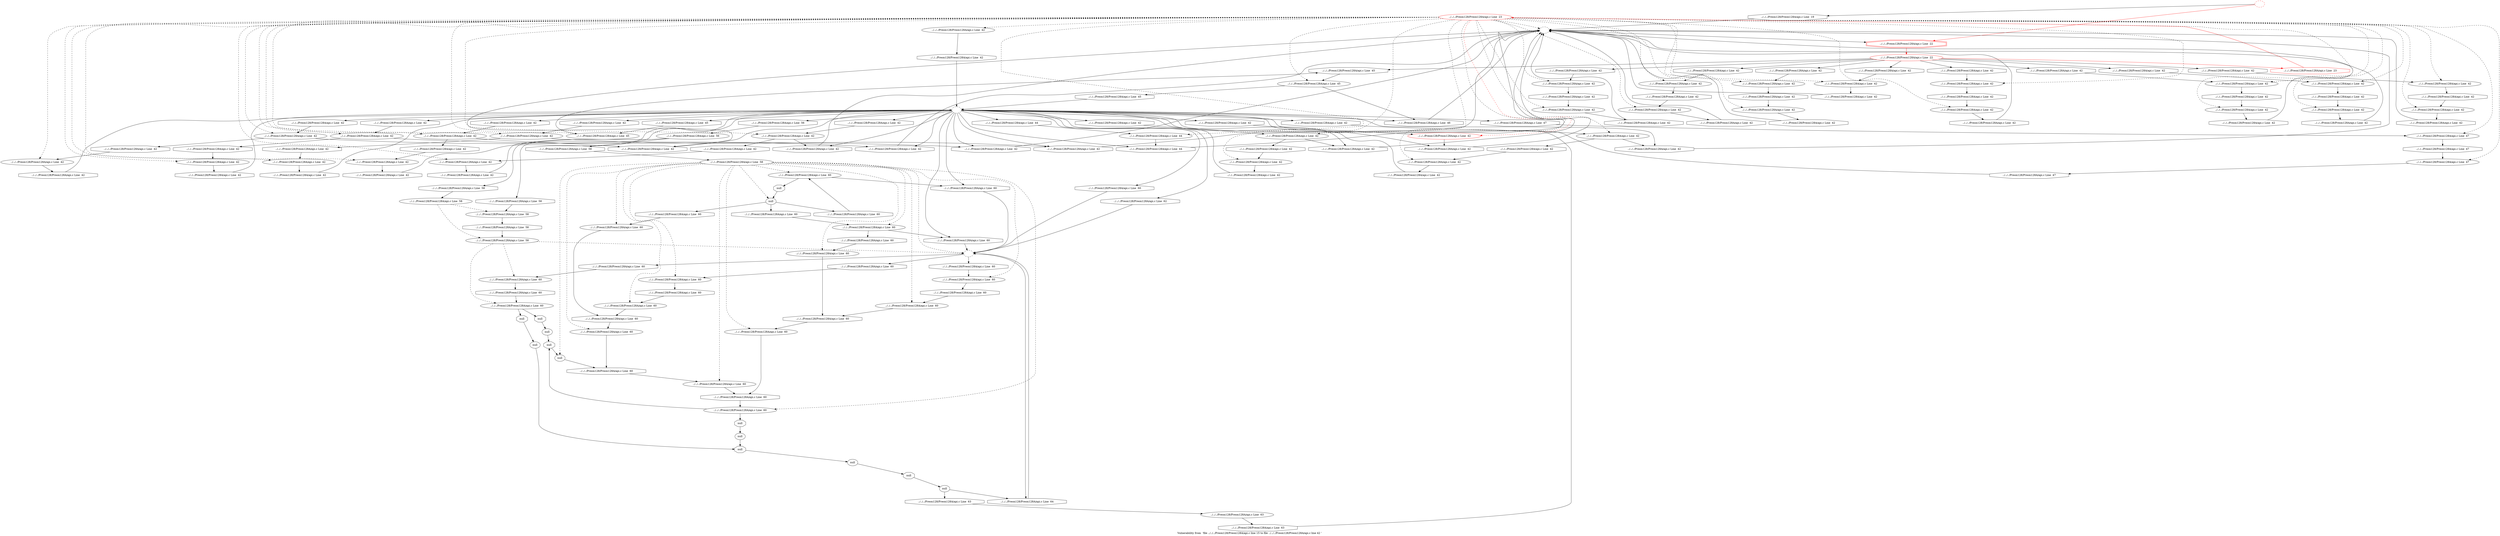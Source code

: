 digraph "Vulnerability from 'file ../../../Preon128/Preon128A/api.c line 15 to file ../../../Preon128/Preon128A/api.c line 42 '  "{
label="Vulnerability from  'file ../../../Preon128/Preon128A/api.c line 15 to file ../../../Preon128/Preon128A/api.c line 42 ' ";
node_490[shape=ellipse,style=solid,label="../../../Preon128/Preon128A/api.c Line  23", color=red]
node_485[shape=ellipse,style=dashed,label=""]
"node_490"->"node_485" [style=dashed]
node_515[shape=ellipse,style=solid,label="../../../Preon128/Preon128A/api.c Line  42"]
"node_490"->"node_515" [style=dashed]
node_517[shape=ellipse,style=solid,label="../../../Preon128/Preon128A/api.c Line  42"]
"node_490"->"node_517" [style=dashed]
node_522[shape=ellipse,style=solid,label="../../../Preon128/Preon128A/api.c Line  42"]
"node_490"->"node_522" [style=dashed]
node_524[shape=ellipse,style=solid,label="../../../Preon128/Preon128A/api.c Line  42"]
"node_490"->"node_524" [style=dashed]
node_527[shape=ellipse,style=solid,label="../../../Preon128/Preon128A/api.c Line  42"]
"node_490"->"node_527" [style=dashed]
node_529[shape=ellipse,style=solid,label="../../../Preon128/Preon128A/api.c Line  42"]
"node_490"->"node_529" [style=dashed]
node_534[shape=ellipse,style=solid,label="../../../Preon128/Preon128A/api.c Line  42"]
"node_490"->"node_534" [style=dashed]
node_536[shape=ellipse,style=solid,label="../../../Preon128/Preon128A/api.c Line  42"]
"node_490"->"node_536" [style=dashed]
node_538[shape=ellipse,style=solid,label="../../../Preon128/Preon128A/api.c Line  42"]
"node_490"->"node_538" [style=dashed]
node_540[shape=ellipse,style=solid,label="../../../Preon128/Preon128A/api.c Line  42"]
"node_490"->"node_540" [style=dashed]
node_545[shape=ellipse,style=solid,label="../../../Preon128/Preon128A/api.c Line  42"]
"node_490"->"node_545" [style=dashed]
node_547[shape=ellipse,style=solid,label="../../../Preon128/Preon128A/api.c Line  42"]
"node_490"->"node_547" [style=dashed]
node_549[shape=ellipse,style=solid,label="../../../Preon128/Preon128A/api.c Line  42"]
"node_490"->"node_549" [style=dashed]
node_551[shape=ellipse,style=solid,label="../../../Preon128/Preon128A/api.c Line  42"]
"node_490"->"node_551" [style=dashed]
node_556[shape=ellipse,style=solid,label="../../../Preon128/Preon128A/api.c Line  42"]
"node_490"->"node_556" [style=dashed]
node_558[shape=ellipse,style=solid,label="../../../Preon128/Preon128A/api.c Line  42"]
"node_490"->"node_558" [style=dashed]
node_560[shape=ellipse,style=solid,label="../../../Preon128/Preon128A/api.c Line  42"]
"node_490"->"node_560" [style=dashed]
node_562[shape=ellipse,style=solid,label="../../../Preon128/Preon128A/api.c Line  42"]
"node_490"->"node_562" [style=dashed]
node_567[shape=ellipse,style=solid,label="../../../Preon128/Preon128A/api.c Line  42"]
"node_490"->"node_567" [style=dashed]
node_569[shape=ellipse,style=solid,label="../../../Preon128/Preon128A/api.c Line  42"]
"node_490"->"node_569" [style=dashed]
node_571[shape=ellipse,style=solid,label="../../../Preon128/Preon128A/api.c Line  42"]
"node_490"->"node_571" [style=dashed]
node_573[shape=ellipse,style=solid,label="../../../Preon128/Preon128A/api.c Line  42"]
"node_490"->"node_573" [style=dashed]
node_578[shape=ellipse,style=solid,label="../../../Preon128/Preon128A/api.c Line  44"]
"node_490"->"node_578" [style=dashed]
node_581[shape=ellipse,style=solid,label="../../../Preon128/Preon128A/api.c Line  45"]
"node_490"->"node_581" [style=dashed]
node_583[shape=ellipse,style=solid,label="../../../Preon128/Preon128A/api.c Line  45"]
"node_490"->"node_583" [style=dashed]
node_587[shape=ellipse,style=solid,label="../../../Preon128/Preon128A/api.c Line  47"]
"node_490"->"node_587" [style=dashed]
node_589[shape=ellipse,style=solid,label="../../../Preon128/Preon128A/api.c Line  47"]
"node_490"->"node_589" [style=dashed]
node_492[shape=ellipse,style=solid,label="../../../Preon128/Preon128A/api.c Line  42"]
"node_490"->"node_492" [style=dashed]
node_494[shape=ellipse,style=solid,label="../../../Preon128/Preon128A/api.c Line  42", color=red]
"node_490"->"node_494" [color=red, style=dashed]
node_496[shape=ellipse,style=solid,label="../../../Preon128/Preon128A/api.c Line  42"]
"node_490"->"node_496" [style=dashed]
node_500[shape=ellipse,style=solid,label="../../../Preon128/Preon128A/api.c Line  42"]
"node_490"->"node_500" [style=dashed]
node_502[shape=ellipse,style=solid,label="../../../Preon128/Preon128A/api.c Line  42"]
"node_490"->"node_502" [style=dashed]
node_504[shape=ellipse,style=solid,label="../../../Preon128/Preon128A/api.c Line  42"]
"node_490"->"node_504" [style=dashed]
node_506[shape=ellipse,style=solid,label="../../../Preon128/Preon128A/api.c Line  42"]
"node_490"->"node_506" [style=dashed]
node_511[shape=ellipse,style=solid,label="../../../Preon128/Preon128A/api.c Line  42"]
"node_490"->"node_511" [style=dashed]
node_513[shape=ellipse,style=solid,label="../../../Preon128/Preon128A/api.c Line  42"]
"node_490"->"node_513" [style=dashed]
node_489[shape=doubleoctagon,style=solid,label="../../../Preon128/Preon128A/api.c Line  22", color=red]
node_488[shape=ellipse,style=solid,label="../../../Preon128/Preon128A/api.c Line  22", color=red]
"node_489"->"node_488" [color=red]
node_523[shape=octagon,style=solid,label="../../../Preon128/Preon128A/api.c Line  42"]
"node_488"->"node_523"
node_535[shape=octagon,style=solid,label="../../../Preon128/Preon128A/api.c Line  42"]
"node_488"->"node_535"
node_546[shape=octagon,style=solid,label="../../../Preon128/Preon128A/api.c Line  42"]
"node_488"->"node_546"
node_557[shape=octagon,style=solid,label="../../../Preon128/Preon128A/api.c Line  42"]
"node_488"->"node_557"
node_568[shape=octagon,style=solid,label="../../../Preon128/Preon128A/api.c Line  42"]
"node_488"->"node_568"
node_584[shape=octagon,style=solid,label="../../../Preon128/Preon128A/api.c Line  45"]
"node_488"->"node_584"
node_491[shape=octagon,style=solid,label="../../../Preon128/Preon128A/api.c Line  23", color=red]
"node_488"->"node_491" [color=red]
node_493[shape=octagon,style=solid,label="../../../Preon128/Preon128A/api.c Line  42"]
"node_488"->"node_493"
node_501[shape=octagon,style=solid,label="../../../Preon128/Preon128A/api.c Line  42"]
"node_488"->"node_501"
node_512[shape=octagon,style=solid,label="../../../Preon128/Preon128A/api.c Line  42"]
"node_488"->"node_512"
node_487[shape=ellipse,style=dashed,label="", color=red]
"node_487"->"node_489" [color=red]
node_486[shape=octagon,style=solid,label="../../../Preon128/Preon128A/api.c Line  19"]
"node_487"->"node_486"
"node_486"->"node_485"
"node_485"->"node_489"
node_484[shape=ellipse,style=dashed,label=""]
node_638[shape=octagon,style=solid,label="../../../Preon128/Preon128A/api.c Line  60"]
"node_484"->"node_638"
node_647[shape=octagon,style=solid,label="../../../Preon128/Preon128A/api.c Line  62"]
"node_484"->"node_647"
node_516[shape=octagon,style=solid,label="../../../Preon128/Preon128A/api.c Line  42"]
"node_484"->"node_516"
node_520[shape=octagon,style=solid,label="../../../Preon128/Preon128A/api.c Line  42"]
"node_484"->"node_520"
node_528[shape=octagon,style=solid,label="../../../Preon128/Preon128A/api.c Line  42"]
"node_484"->"node_528"
node_532[shape=octagon,style=solid,label="../../../Preon128/Preon128A/api.c Line  42"]
"node_484"->"node_532"
node_539[shape=octagon,style=solid,label="../../../Preon128/Preon128A/api.c Line  42"]
"node_484"->"node_539"
node_543[shape=octagon,style=solid,label="../../../Preon128/Preon128A/api.c Line  42"]
"node_484"->"node_543"
node_550[shape=octagon,style=solid,label="../../../Preon128/Preon128A/api.c Line  42"]
"node_484"->"node_550"
node_554[shape=octagon,style=solid,label="../../../Preon128/Preon128A/api.c Line  42"]
"node_484"->"node_554"
node_561[shape=octagon,style=solid,label="../../../Preon128/Preon128A/api.c Line  42"]
"node_484"->"node_561"
node_565[shape=octagon,style=solid,label="../../../Preon128/Preon128A/api.c Line  42"]
"node_484"->"node_565"
node_572[shape=octagon,style=solid,label="../../../Preon128/Preon128A/api.c Line  42"]
"node_484"->"node_572"
node_576[shape=octagon,style=solid,label="../../../Preon128/Preon128A/api.c Line  42"]
"node_484"->"node_576"
node_579[shape=octagon,style=solid,label="../../../Preon128/Preon128A/api.c Line  44"]
"node_484"->"node_579"
node_580[shape=octagon,style=solid,label="../../../Preon128/Preon128A/api.c Line  44"]
"node_484"->"node_580"
node_582[shape=octagon,style=solid,label="../../../Preon128/Preon128A/api.c Line  45"]
"node_484"->"node_582"
node_586[shape=octagon,style=solid,label="../../../Preon128/Preon128A/api.c Line  46"]
"node_484"->"node_586"
node_588[shape=octagon,style=solid,label="../../../Preon128/Preon128A/api.c Line  47"]
"node_484"->"node_588"
node_592[shape=octagon,style=solid,label="../../../Preon128/Preon128A/api.c Line  56"]
"node_484"->"node_592"
node_600[shape=octagon,style=solid,label="../../../Preon128/Preon128A/api.c Line  60"]
"node_484"->"node_600"
node_621[shape=octagon,style=solid,label="../../../Preon128/Preon128A/api.c Line  60"]
"node_484"->"node_621"
node_495[shape=octagon,style=solid,label="../../../Preon128/Preon128A/api.c Line  42"]
"node_484"->"node_495"
node_498[shape=octagon,style=solid,label="../../../Preon128/Preon128A/api.c Line  42"]
"node_484"->"node_498"
node_505[shape=octagon,style=solid,label="../../../Preon128/Preon128A/api.c Line  42"]
"node_484"->"node_505"
node_509[shape=octagon,style=solid,label="../../../Preon128/Preon128A/api.c Line  42"]
"node_484"->"node_509"
node_599[shape=ellipse,style=dashed,label=""]
"node_638"->"node_599"
node_639[shape=ellipse,style=solid,label="../../../Preon128/Preon128A/api.c Line  60"]
node_633[shape=octagon,style=solid,label="../../../Preon128/Preon128A/api.c Line  60"]
"node_639"->"node_633"
node_640[shape=octagon,style=solid,label="../../../Preon128/Preon128A/api.c Line  60"]
"node_640"->"node_639"
node_641[shape=ellipse,style=solid,label="null"]
node_631[shape=octagon,style=solid,label="../../../Preon128/Preon128A/api.c Line  60"]
"node_641"->"node_631"
node_642[shape=octagon,style=solid,label="null"]
"node_642"->"node_641"
node_643[shape=ellipse,style=solid,label="null"]
node_646[shape=octagon,style=solid,label="null"]
"node_643"->"node_646"
node_644[shape=octagon,style=solid,label="null"]
"node_644"->"node_643"
node_645[shape=ellipse,style=solid,label="null"]
node_649[shape=octagon,style=solid,label="../../../Preon128/Preon128A/api.c Line  63"]
"node_645"->"node_649"
node_651[shape=octagon,style=solid,label="../../../Preon128/Preon128A/api.c Line  64"]
"node_645"->"node_651"
"node_646"->"node_645"
"node_647"->"node_599"
node_648[shape=ellipse,style=solid,label="../../../Preon128/Preon128A/api.c Line  63"]
node_650[shape=octagon,style=solid,label="../../../Preon128/Preon128A/api.c Line  63"]
"node_648"->"node_650"
"node_649"->"node_648"
"node_650"->"node_484"
"node_651"->"node_599"
node_514[shape=octagon,style=solid,label="../../../Preon128/Preon128A/api.c Line  42"]
"node_514"->"node_513"
node_518[shape=octagon,style=solid,label="../../../Preon128/Preon128A/api.c Line  42"]
"node_515"->"node_518"
"node_515"->"node_520"
"node_516"->"node_515"
node_519[shape=octagon,style=solid,label="../../../Preon128/Preon128A/api.c Line  42"]
"node_517"->"node_519"
"node_518"->"node_517"
"node_519"->"node_484"
"node_520"->"node_485"
node_521[shape=octagon,style=solid,label="../../../Preon128/Preon128A/api.c Line  42"]
"node_521"->"node_485"
node_525[shape=octagon,style=solid,label="../../../Preon128/Preon128A/api.c Line  42"]
"node_522"->"node_525"
"node_523"->"node_522"
node_533[shape=octagon,style=solid,label="../../../Preon128/Preon128A/api.c Line  42"]
"node_524"->"node_533"
"node_525"->"node_524"
node_526[shape=octagon,style=solid,label="../../../Preon128/Preon128A/api.c Line  47"]
"node_526"->"node_484"
node_530[shape=octagon,style=solid,label="../../../Preon128/Preon128A/api.c Line  42"]
"node_527"->"node_530"
"node_527"->"node_532"
"node_528"->"node_527"
node_531[shape=octagon,style=solid,label="../../../Preon128/Preon128A/api.c Line  42"]
"node_529"->"node_531"
"node_530"->"node_529"
"node_531"->"node_484"
"node_532"->"node_485"
"node_533"->"node_485"
node_537[shape=octagon,style=solid,label="../../../Preon128/Preon128A/api.c Line  42"]
"node_534"->"node_537"
"node_535"->"node_534"
node_544[shape=octagon,style=solid,label="../../../Preon128/Preon128A/api.c Line  42"]
"node_536"->"node_544"
"node_537"->"node_536"
node_541[shape=octagon,style=solid,label="../../../Preon128/Preon128A/api.c Line  42"]
"node_538"->"node_541"
"node_538"->"node_543"
"node_539"->"node_538"
node_542[shape=octagon,style=solid,label="../../../Preon128/Preon128A/api.c Line  42"]
"node_540"->"node_542"
"node_541"->"node_540"
"node_542"->"node_484"
"node_543"->"node_485"
"node_544"->"node_485"
node_548[shape=octagon,style=solid,label="../../../Preon128/Preon128A/api.c Line  42"]
"node_545"->"node_548"
"node_546"->"node_545"
node_555[shape=octagon,style=solid,label="../../../Preon128/Preon128A/api.c Line  42"]
"node_547"->"node_555"
"node_548"->"node_547"
node_552[shape=octagon,style=solid,label="../../../Preon128/Preon128A/api.c Line  42"]
"node_549"->"node_552"
"node_549"->"node_554"
"node_550"->"node_549"
node_553[shape=octagon,style=solid,label="../../../Preon128/Preon128A/api.c Line  42"]
"node_551"->"node_553"
"node_552"->"node_551"
"node_553"->"node_484"
"node_554"->"node_485"
"node_555"->"node_485"
node_559[shape=octagon,style=solid,label="../../../Preon128/Preon128A/api.c Line  42"]
"node_556"->"node_559"
"node_557"->"node_556"
node_566[shape=octagon,style=solid,label="../../../Preon128/Preon128A/api.c Line  42"]
"node_558"->"node_566"
"node_559"->"node_558"
node_563[shape=octagon,style=solid,label="../../../Preon128/Preon128A/api.c Line  42"]
"node_560"->"node_563"
"node_560"->"node_565"
"node_561"->"node_560"
node_564[shape=octagon,style=solid,label="../../../Preon128/Preon128A/api.c Line  42"]
"node_562"->"node_564"
"node_563"->"node_562"
"node_564"->"node_484"
"node_565"->"node_485"
"node_566"->"node_485"
node_570[shape=octagon,style=solid,label="../../../Preon128/Preon128A/api.c Line  42"]
"node_567"->"node_570"
"node_568"->"node_567"
node_577[shape=octagon,style=solid,label="../../../Preon128/Preon128A/api.c Line  42"]
"node_569"->"node_577"
"node_570"->"node_569"
node_574[shape=octagon,style=solid,label="../../../Preon128/Preon128A/api.c Line  42"]
"node_571"->"node_574"
"node_571"->"node_576"
"node_572"->"node_571"
node_575[shape=octagon,style=solid,label="../../../Preon128/Preon128A/api.c Line  42"]
"node_573"->"node_575"
"node_574"->"node_573"
"node_575"->"node_484"
"node_576"->"node_485"
"node_577"->"node_485"
"node_578"->"node_580"
"node_579"->"node_578"
"node_580"->"node_485"
"node_581"->"node_584"
"node_582"->"node_581"
node_585[shape=octagon,style=solid,label="../../../Preon128/Preon128A/api.c Line  45"]
"node_583"->"node_585"
"node_583"->"node_586"
"node_584"->"node_583"
"node_585"->"node_484"
"node_586"->"node_485"
node_590[shape=octagon,style=solid,label="../../../Preon128/Preon128A/api.c Line  47"]
"node_587"->"node_590"
"node_588"->"node_587"
"node_589"->"node_526"
"node_590"->"node_589"
node_591[shape=ellipse,style=solid,label="../../../Preon128/Preon128A/api.c Line  56"]
node_594[shape=octagon,style=solid,label="../../../Preon128/Preon128A/api.c Line  58"]
"node_591"->"node_594"
node_596[shape=octagon,style=solid,label="../../../Preon128/Preon128A/api.c Line  58"]
"node_591"->"node_596"
node_610[shape=octagon,style=solid,label="../../../Preon128/Preon128A/api.c Line  58"]
"node_591"->"node_610"
"node_592"->"node_591"
node_593[shape=ellipse,style=solid,label="../../../Preon128/Preon128A/api.c Line  58"]
node_595[shape=ellipse,style=solid,label="../../../Preon128/Preon128A/api.c Line  58"]
"node_593"->"node_595" [style=dashed]
node_597[shape=ellipse,style=solid,label="../../../Preon128/Preon128A/api.c Line  58"]
"node_593"->"node_597" [style=dashed]
"node_594"->"node_593"
node_598[shape=octagon,style=solid,label="../../../Preon128/Preon128A/api.c Line  58"]
"node_595"->"node_598"
"node_596"->"node_595"
"node_597"->"node_599" [style=dashed]
node_601[shape=ellipse,style=solid,label="../../../Preon128/Preon128A/api.c Line  60"]
"node_597"->"node_601" [style=dashed]
node_603[shape=ellipse,style=solid,label="../../../Preon128/Preon128A/api.c Line  60"]
"node_597"->"node_603" [style=dashed]
"node_598"->"node_597"
"node_599"->"node_651"
node_602[shape=octagon,style=solid,label="../../../Preon128/Preon128A/api.c Line  60"]
"node_599"->"node_602"
node_620[shape=octagon,style=solid,label="../../../Preon128/Preon128A/api.c Line  60"]
"node_599"->"node_620"
node_637[shape=octagon,style=solid,label="../../../Preon128/Preon128A/api.c Line  60"]
"node_599"->"node_637"
"node_600"->"node_599"
node_604[shape=octagon,style=solid,label="../../../Preon128/Preon128A/api.c Line  60"]
"node_601"->"node_604"
"node_602"->"node_601"
node_606[shape=octagon,style=solid,label="null"]
"node_603"->"node_606"
node_608[shape=octagon,style=solid,label="null"]
"node_603"->"node_608"
"node_604"->"node_603"
node_605[shape=ellipse,style=solid,label="null"]
"node_605"->"node_644"
"node_606"->"node_605"
node_607[shape=ellipse,style=solid,label="null"]
"node_607"->"node_642"
"node_608"->"node_607"
node_609[shape=ellipse,style=solid,label="../../../Preon128/Preon128A/api.c Line  58"]
"node_609"->"node_639" [style=dashed]
"node_609"->"node_641" [style=dashed]
"node_609"->"node_599" [style=dashed]
node_613[shape=ellipse,style=solid,label="../../../Preon128/Preon128A/api.c Line  60"]
"node_609"->"node_613" [style=dashed]
node_615[shape=ellipse,style=solid,label="../../../Preon128/Preon128A/api.c Line  60"]
"node_609"->"node_615" [style=dashed]
node_617[shape=ellipse,style=solid,label="../../../Preon128/Preon128A/api.c Line  60"]
"node_609"->"node_617" [style=dashed]
node_619[shape=ellipse,style=solid,label="../../../Preon128/Preon128A/api.c Line  60"]
"node_609"->"node_619" [style=dashed]
node_622[shape=ellipse,style=solid,label="../../../Preon128/Preon128A/api.c Line  60"]
"node_609"->"node_622" [style=dashed]
node_624[shape=ellipse,style=solid,label="null"]
"node_609"->"node_624" [style=dashed]
node_626[shape=ellipse,style=solid,label="../../../Preon128/Preon128A/api.c Line  60"]
"node_609"->"node_626" [style=dashed]
node_628[shape=ellipse,style=solid,label="../../../Preon128/Preon128A/api.c Line  60"]
"node_609"->"node_628" [style=dashed]
node_630[shape=ellipse,style=solid,label="../../../Preon128/Preon128A/api.c Line  60"]
"node_609"->"node_630" [style=dashed]
node_632[shape=ellipse,style=solid,label="../../../Preon128/Preon128A/api.c Line  60"]
"node_609"->"node_632" [style=dashed]
node_634[shape=ellipse,style=solid,label="../../../Preon128/Preon128A/api.c Line  60"]
"node_609"->"node_634" [style=dashed]
node_636[shape=ellipse,style=solid,label="../../../Preon128/Preon128A/api.c Line  60"]
"node_609"->"node_636" [style=dashed]
"node_610"->"node_609"
node_611[shape=ellipse,style=solid,label="null"]
"node_611"->"node_644"
node_612[shape=octagon,style=solid,label="null"]
"node_612"->"node_611"
"node_613"->"node_642"
"node_613"->"node_612"
node_614[shape=octagon,style=solid,label="../../../Preon128/Preon128A/api.c Line  60"]
"node_614"->"node_613"
"node_615"->"node_614"
node_616[shape=octagon,style=solid,label="../../../Preon128/Preon128A/api.c Line  60"]
"node_616"->"node_615"
"node_617"->"node_616"
node_618[shape=octagon,style=solid,label="../../../Preon128/Preon128A/api.c Line  60"]
"node_618"->"node_617"
"node_619"->"node_618"
"node_620"->"node_619"
"node_621"->"node_599"
"node_622"->"node_621"
node_625[shape=octagon,style=solid,label="null"]
"node_622"->"node_625"
node_623[shape=octagon,style=solid,label="../../../Preon128/Preon128A/api.c Line  60"]
"node_623"->"node_622"
"node_624"->"node_640"
"node_624"->"node_623"
node_629[shape=octagon,style=solid,label="../../../Preon128/Preon128A/api.c Line  60"]
"node_624"->"node_629"
"node_625"->"node_624"
"node_626"->"node_616"
node_627[shape=octagon,style=solid,label="../../../Preon128/Preon128A/api.c Line  60"]
"node_627"->"node_626"
"node_628"->"node_638"
"node_628"->"node_627"
"node_629"->"node_628"
"node_630"->"node_614"
"node_631"->"node_630"
"node_632"->"node_631"
"node_633"->"node_632"
"node_634"->"node_633"
node_635[shape=octagon,style=solid,label="../../../Preon128/Preon128A/api.c Line  60"]
"node_635"->"node_634"
"node_636"->"node_635"
"node_637"->"node_636"
"node_491"->"node_490" [color=red]
node_499[shape=octagon,style=solid,label="../../../Preon128/Preon128A/api.c Line  42"]
"node_492"->"node_499"
"node_493"->"node_492"
"node_494"->"node_498"
"node_495"->"node_494"
node_497[shape=octagon,style=solid,label="../../../Preon128/Preon128A/api.c Line  42"]
"node_496"->"node_497"
"node_497"->"node_484"
"node_498"->"node_485"
"node_499"->"node_485"
node_503[shape=octagon,style=solid,label="../../../Preon128/Preon128A/api.c Line  42"]
"node_500"->"node_503"
"node_501"->"node_500"
node_510[shape=octagon,style=solid,label="../../../Preon128/Preon128A/api.c Line  42"]
"node_502"->"node_510"
"node_503"->"node_502"
node_507[shape=octagon,style=solid,label="../../../Preon128/Preon128A/api.c Line  42"]
"node_504"->"node_507"
"node_504"->"node_509"
"node_505"->"node_504"
node_508[shape=octagon,style=solid,label="../../../Preon128/Preon128A/api.c Line  42"]
"node_506"->"node_508"
"node_507"->"node_506"
"node_508"->"node_484"
"node_509"->"node_485"
"node_510"->"node_485"
"node_511"->"node_514"
"node_512"->"node_511"
"node_513"->"node_521"
}

